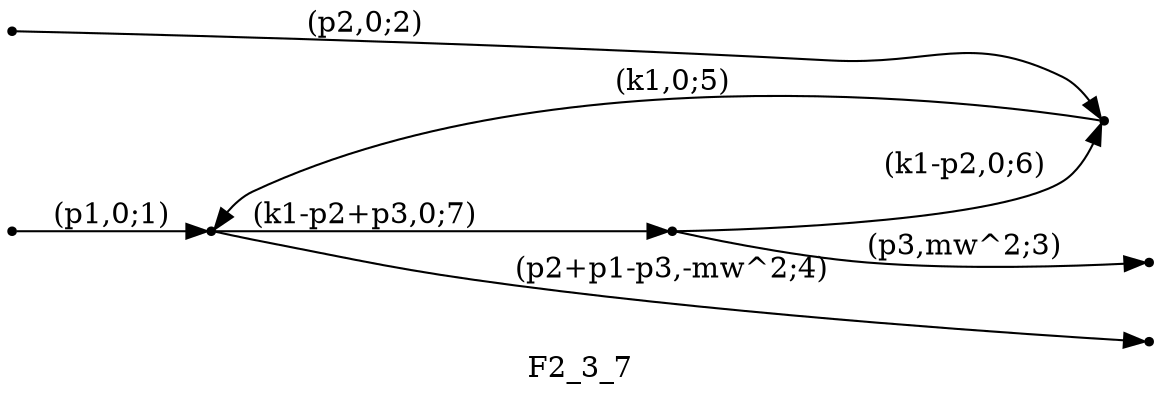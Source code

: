 digraph F2_3_7 {
  label="F2_3_7";
  rankdir="LR";
  subgraph edges {
    -1 -> 3 [label="(p1,0;1)"];
    -2 -> 1 [label="(p2,0;2)"];
    2 -> -3 [label="(p3,mw^2;3)"];
    3 -> -4 [label="(p2+p1-p3,-mw^2;4)"];
    1 -> 3 [label="(k1,0;5)"];
    2 -> 1 [label="(k1-p2,0;6)"];
    3 -> 2 [label="(k1-p2+p3,0;7)"];
  }
  subgraph incoming { rank="source"; -1; -2; }
  subgraph outgoing { rank="sink"; -3; -4; }
-4 [shape=point];
-3 [shape=point];
-2 [shape=point];
-1 [shape=point];
1 [shape=point];
2 [shape=point];
3 [shape=point];
}

